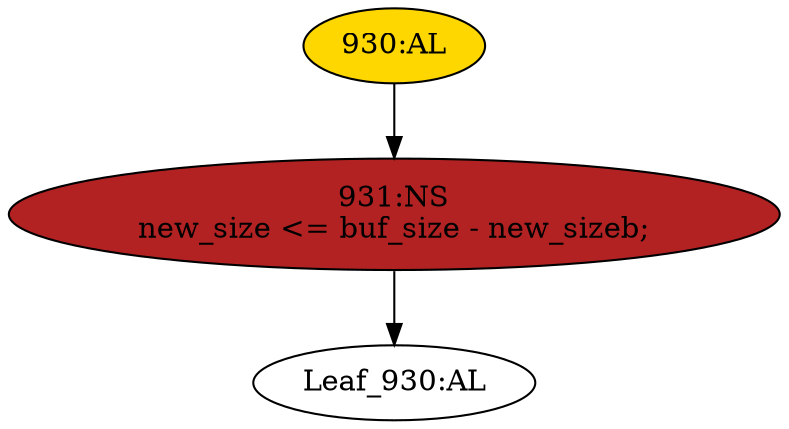 strict digraph "" {
	node [label="\N"];
	"931:NS"	 [ast="<pyverilog.vparser.ast.NonblockingSubstitution object at 0x7fae5e1e4d50>",
		fillcolor=firebrick,
		label="931:NS
new_size <= buf_size - new_sizeb;",
		statements="[<pyverilog.vparser.ast.NonblockingSubstitution object at 0x7fae5e1e4d50>]",
		style=filled,
		typ=NonblockingSubstitution];
	"Leaf_930:AL"	 [def_var="['new_size']",
		label="Leaf_930:AL"];
	"931:NS" -> "Leaf_930:AL"	 [cond="[]",
		lineno=None];
	"930:AL"	 [ast="<pyverilog.vparser.ast.Always object at 0x7fae5e1e4f10>",
		clk_sens=True,
		fillcolor=gold,
		label="930:AL",
		sens="['clk']",
		statements="[]",
		style=filled,
		typ=Always,
		use_var="['new_sizeb', 'buf_size']"];
	"930:AL" -> "931:NS"	 [cond="[]",
		lineno=None];
}

